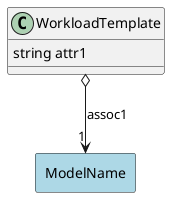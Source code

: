 @startuml

class "WorkloadTemplate" as Model {
 string attr1

 
}

rectangle "ModelName" as ModelName #lightblue {
}

Model o--> "1" ModelName : assoc1





@enduml
